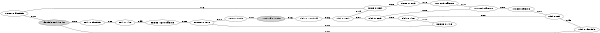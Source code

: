 graph G {
	rankdir="LR";
        node [fontname="DejaVu Sans", fontsize=14];
        edge [fontname="DejaVu Sans", fontsize=14];
        graph [size="4,10", overlap="false"];
        
"Goodale parking lot" [style="filled"];
"High & Goodale" -- "Goodale parking lot" [label="0.22"];
"High & 5th" -- "High & Goodale" [label="0.93"];
"I-71 5th offramp" -- "High & 5th" [label="1.07"];
"I-71 11th offramp" -- "I-71 5th offramp" [label="0.52"];
"I-71 17th offramp" -- "I-71 11th offramp" [label="0.47"];
"US-23 & 17th" -- "I-71 17th offramp" [label="0.75"];
"US-23 & 15th" -- "US-23 & 17th" [label="0.12"];
"High & 15th" -- "US-23 & 15th" [label="0.49"];
"High & Woodruff" -- "High & 15th" [label="0.26"];
"Woodruff & Tuttle" [style="filled"];
"Woodruff & Tuttle" -- "High & Woodruff" [label="0.46"];
"Lane & Tuttle" -- "Woodruff & Tuttle" [label="0.17"];
"SR-315 & Lane" -- "Lane & Tuttle" [label="0.74"];
"SR-315 I-670 offramp" -- "SR-315 & Lane" [label="2.05"];
"Park & Vine" -- "SR-315 I-670 offramp" [label="0.99"];
"Park & Goodale" -- "Park & Vine" [label="0.15"];
"Goodale parking lot" -- "Park & Goodale" [label="0.13"];
"US-23 & Goodale" -- "US-23 & 15th" [label="1.76"];
"SR-315 & King" -- "SR-315 & Lane" [label="1.10"];
"High & King" -- "SR-315 & King" [label="1.02"];
"High & 11th" -- "I-71 11th offramp" [label="1.15"];
"US-23 & Goodale" -- "Goodale parking lot" [label="0.41"];
"High & 15th" -- "High & 11th" [label="0.37"];
"High & 11th" -- "High & King" [label="0.31"];
"High & King" -- "High & 5th" [label="0.21"];
}

